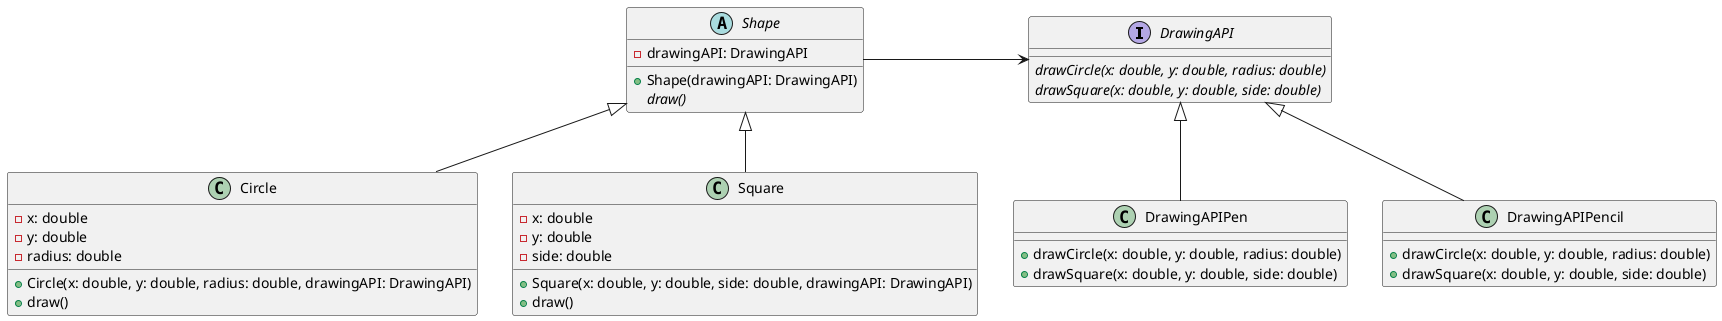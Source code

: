 @startuml

interface DrawingAPI {
    {abstract} drawCircle(x: double, y: double, radius: double)
    {abstract} drawSquare(x: double, y: double, side: double)
}

class DrawingAPIPen {
    + drawCircle(x: double, y: double, radius: double)
    + drawSquare(x: double, y: double, side: double)
}

class DrawingAPIPencil {
    + drawCircle(x: double, y: double, radius: double)
    + drawSquare(x: double, y: double, side: double)
}

abstract class Shape {
    - drawingAPI: DrawingAPI
    + Shape(drawingAPI: DrawingAPI)
    {abstract} draw()
}

class Circle {
    - x: double
    - y: double
    - radius: double
    + Circle(x: double, y: double, radius: double, drawingAPI: DrawingAPI)
    + draw()
}

class Square {
    - x: double
    - y: double
    - side: double
    + Square(x: double, y: double, side: double, drawingAPI: DrawingAPI)
    + draw()
}

DrawingAPI <|-- DrawingAPIPen
DrawingAPI <|-- DrawingAPIPencil

Shape <|-- Circle
Shape <|-- Square


Shape -right-> DrawingAPI


@enduml
